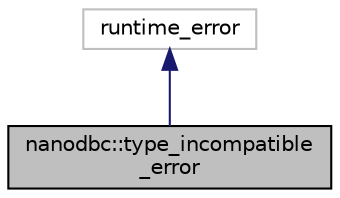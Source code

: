 digraph "nanodbc::type_incompatible_error"
{
 // LATEX_PDF_SIZE
  edge [fontname="Helvetica",fontsize="10",labelfontname="Helvetica",labelfontsize="10"];
  node [fontname="Helvetica",fontsize="10",shape=record];
  Node0 [label="nanodbc::type_incompatible\l_error",height=0.2,width=0.4,color="black", fillcolor="grey75", style="filled", fontcolor="black",tooltip="Type incompatible."];
  Node1 -> Node0 [dir="back",color="midnightblue",fontsize="10",style="solid",fontname="Helvetica"];
  Node1 [label="runtime_error",height=0.2,width=0.4,color="grey75", fillcolor="white", style="filled",tooltip=" "];
}
